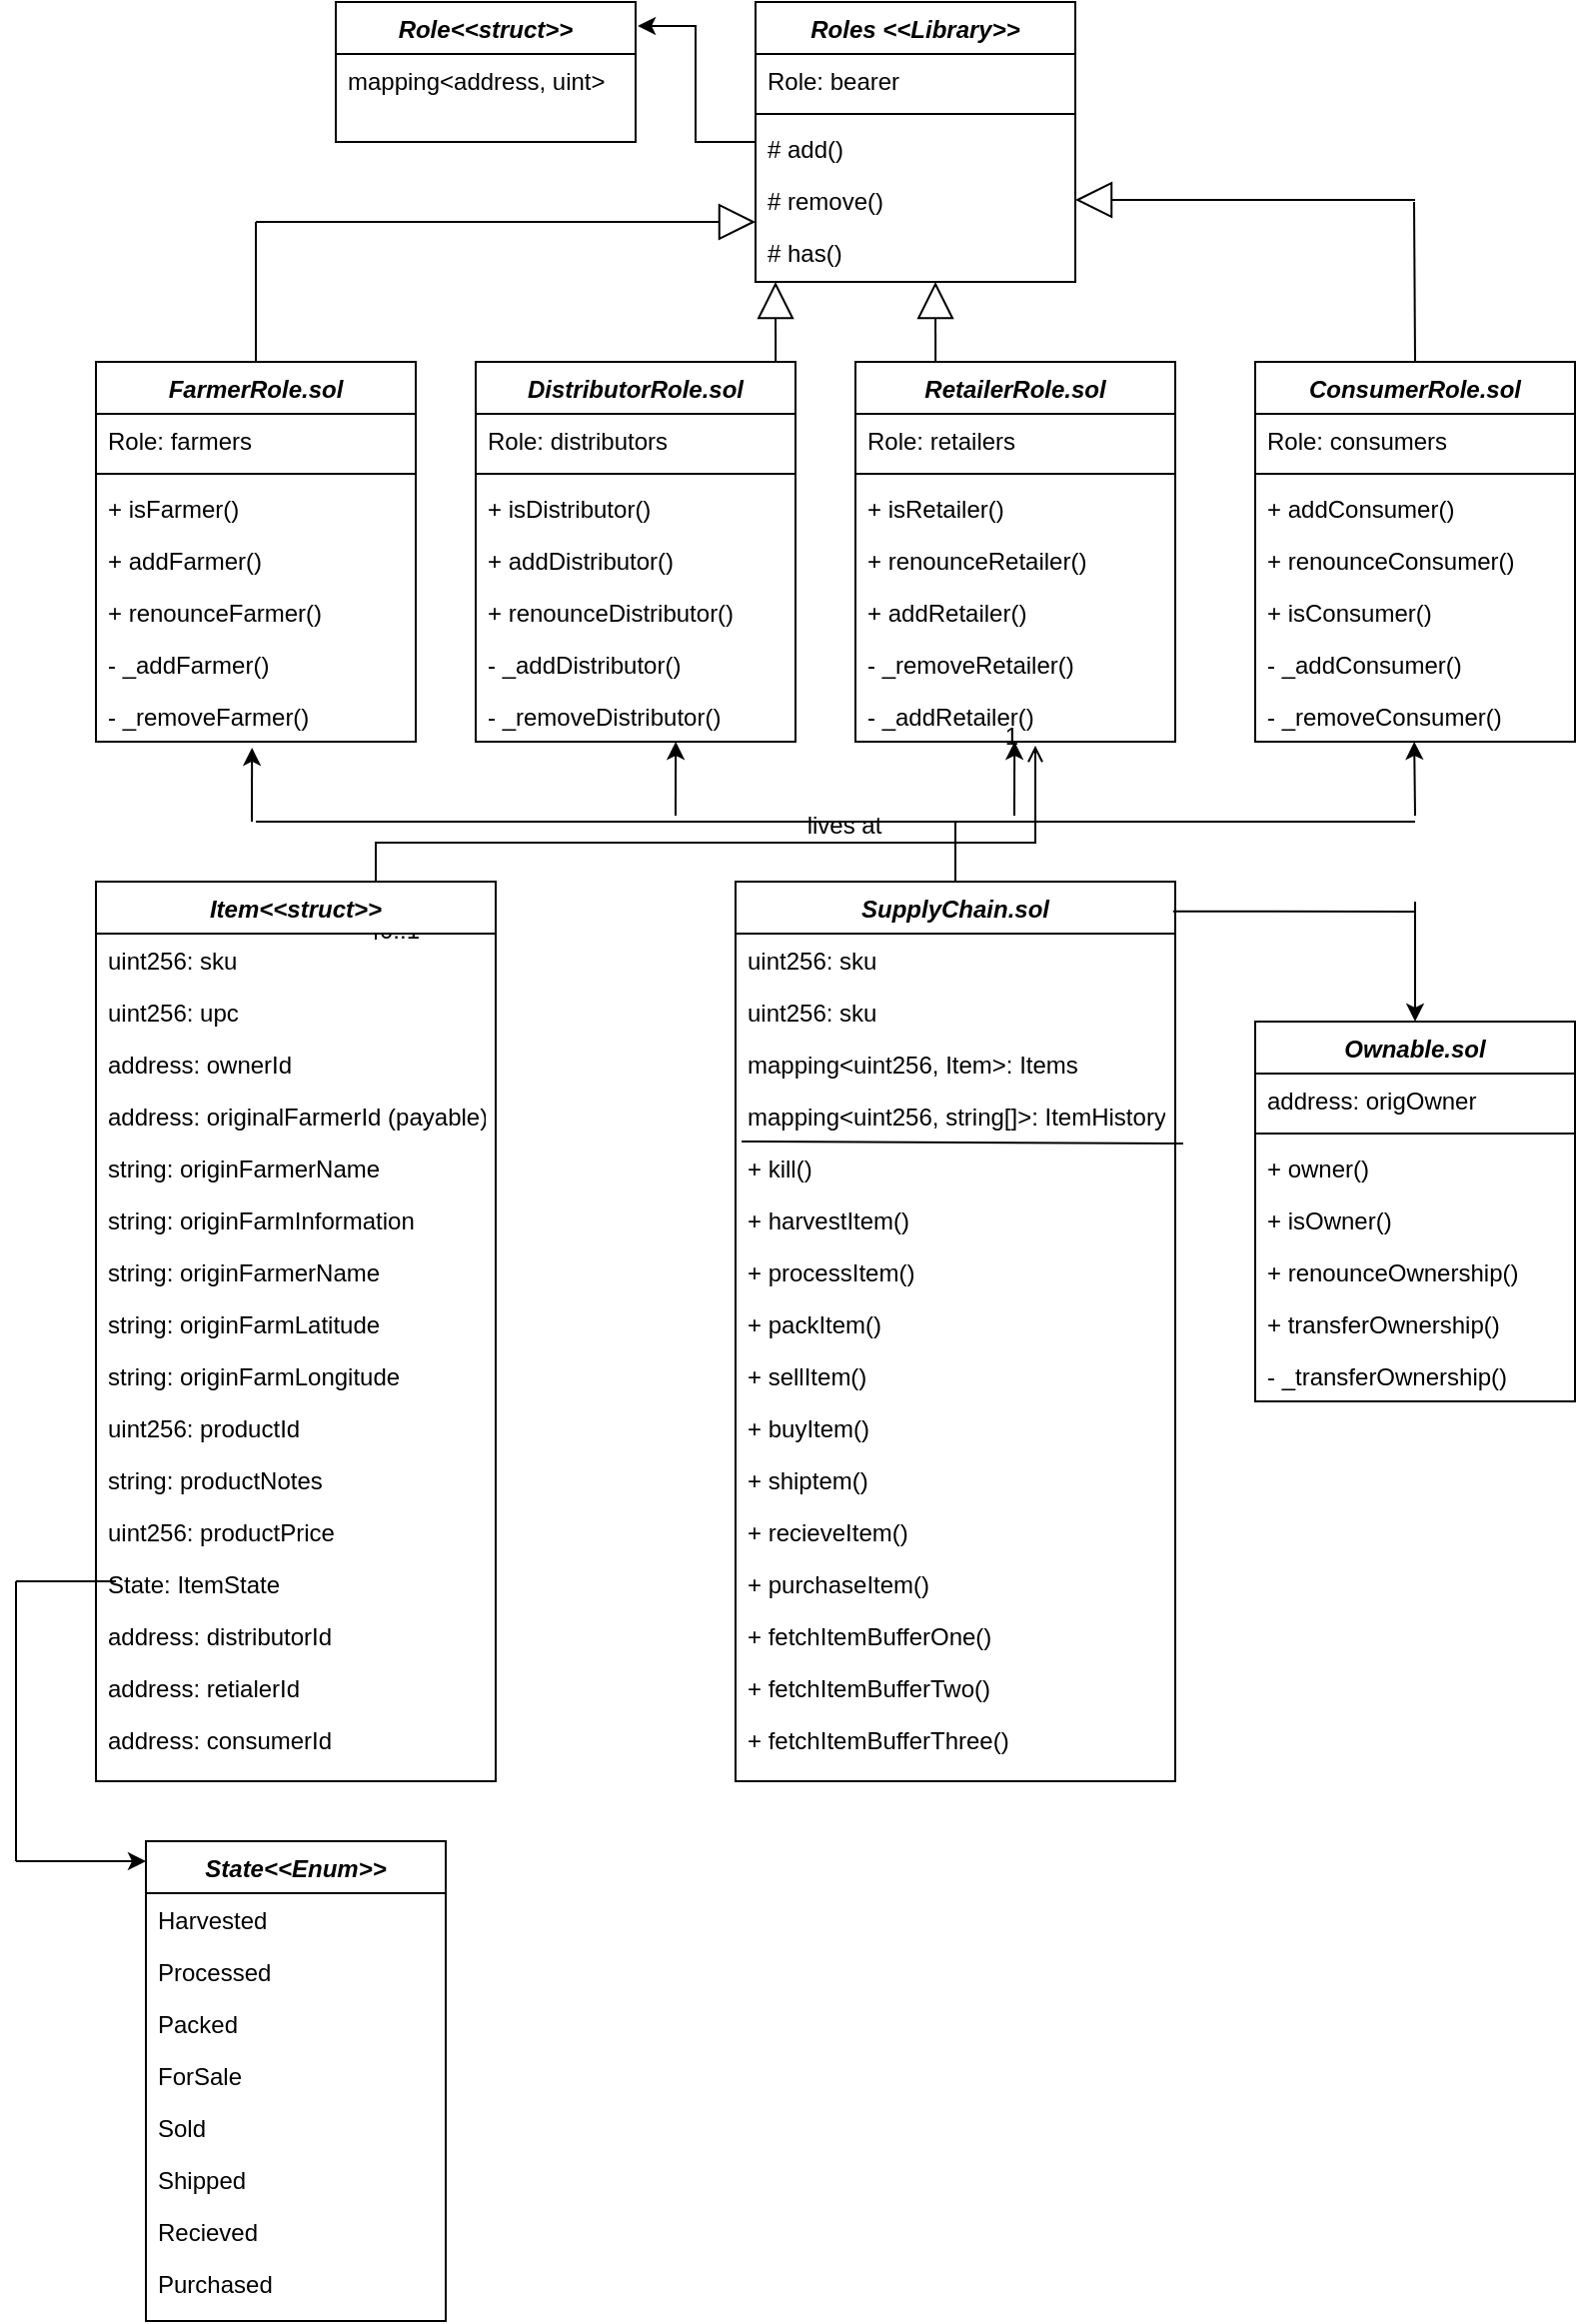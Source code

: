 <mxfile version="14.6.13" type="device"><diagram id="C5RBs43oDa-KdzZeNtuy" name="Page-1"><mxGraphModel dx="786" dy="405" grid="1" gridSize="10" guides="1" tooltips="1" connect="1" arrows="1" fold="1" page="1" pageScale="1" pageWidth="827" pageHeight="1169" math="0" shadow="0"><root><mxCell id="WIyWlLk6GJQsqaUBKTNV-0"/><mxCell id="WIyWlLk6GJQsqaUBKTNV-1" parent="WIyWlLk6GJQsqaUBKTNV-0"/><mxCell id="zkfFHV4jXpPFQw0GAbJ--26" value="" style="endArrow=open;shadow=0;strokeWidth=1;rounded=0;endFill=1;edgeStyle=elbowEdgeStyle;elbow=vertical;" parent="WIyWlLk6GJQsqaUBKTNV-1" target="zkfFHV4jXpPFQw0GAbJ--17" edge="1"><mxGeometry x="0.5" y="41" relative="1" as="geometry"><mxPoint x="200" y="489" as="sourcePoint"/><mxPoint x="530" y="392" as="targetPoint"/><mxPoint x="-40" y="32" as="offset"/></mxGeometry></mxCell><mxCell id="zkfFHV4jXpPFQw0GAbJ--27" value="0..1" style="resizable=0;align=left;verticalAlign=bottom;labelBackgroundColor=none;fontSize=12;" parent="zkfFHV4jXpPFQw0GAbJ--26" connectable="0" vertex="1"><mxGeometry x="-1" relative="1" as="geometry"><mxPoint y="4" as="offset"/></mxGeometry></mxCell><mxCell id="zkfFHV4jXpPFQw0GAbJ--28" value="1" style="resizable=0;align=right;verticalAlign=bottom;labelBackgroundColor=none;fontSize=12;" parent="zkfFHV4jXpPFQw0GAbJ--26" connectable="0" vertex="1"><mxGeometry x="1" relative="1" as="geometry"><mxPoint x="-7" y="4" as="offset"/></mxGeometry></mxCell><mxCell id="zkfFHV4jXpPFQw0GAbJ--29" value="lives at" style="text;html=1;resizable=0;points=[];;align=center;verticalAlign=middle;labelBackgroundColor=none;rounded=0;shadow=0;strokeWidth=1;fontSize=12;" parent="zkfFHV4jXpPFQw0GAbJ--26" vertex="1" connectable="0"><mxGeometry x="0.5" y="49" relative="1" as="geometry"><mxPoint x="-38" y="40" as="offset"/></mxGeometry></mxCell><mxCell id="i9RqR3rIdKXMMzHluqlm-14" style="edgeStyle=orthogonalEdgeStyle;rounded=0;orthogonalLoop=1;jettySize=auto;html=1;entryX=1.007;entryY=0.171;entryDx=0;entryDy=0;entryPerimeter=0;" edge="1" parent="WIyWlLk6GJQsqaUBKTNV-1" source="i9RqR3rIdKXMMzHluqlm-0" target="i9RqR3rIdKXMMzHluqlm-8"><mxGeometry relative="1" as="geometry"/></mxCell><mxCell id="i9RqR3rIdKXMMzHluqlm-0" value="Roles &lt;&lt;Library&gt;&gt;" style="swimlane;fontStyle=3;align=center;verticalAlign=top;childLayout=stackLayout;horizontal=1;startSize=26;horizontalStack=0;resizeParent=1;resizeLast=0;collapsible=1;marginBottom=0;rounded=0;shadow=0;strokeWidth=1;" vertex="1" parent="WIyWlLk6GJQsqaUBKTNV-1"><mxGeometry x="390" y="20" width="160" height="140" as="geometry"><mxRectangle x="230" y="140" width="160" height="26" as="alternateBounds"/></mxGeometry></mxCell><mxCell id="i9RqR3rIdKXMMzHluqlm-3" value="Role: bearer" style="text;align=left;verticalAlign=top;spacingLeft=4;spacingRight=4;overflow=hidden;rotatable=0;points=[[0,0.5],[1,0.5]];portConstraint=eastwest;rounded=0;shadow=0;html=0;" vertex="1" parent="i9RqR3rIdKXMMzHluqlm-0"><mxGeometry y="26" width="160" height="26" as="geometry"/></mxCell><mxCell id="i9RqR3rIdKXMMzHluqlm-4" value="" style="line;html=1;strokeWidth=1;align=left;verticalAlign=middle;spacingTop=-1;spacingLeft=3;spacingRight=3;rotatable=0;labelPosition=right;points=[];portConstraint=eastwest;" vertex="1" parent="i9RqR3rIdKXMMzHluqlm-0"><mxGeometry y="52" width="160" height="8" as="geometry"/></mxCell><mxCell id="i9RqR3rIdKXMMzHluqlm-5" value="# add()&#10;" style="text;align=left;verticalAlign=top;spacingLeft=4;spacingRight=4;overflow=hidden;rotatable=0;points=[[0,0.5],[1,0.5]];portConstraint=eastwest;" vertex="1" parent="i9RqR3rIdKXMMzHluqlm-0"><mxGeometry y="60" width="160" height="26" as="geometry"/></mxCell><mxCell id="i9RqR3rIdKXMMzHluqlm-6" value="# remove()&#10;" style="text;align=left;verticalAlign=top;spacingLeft=4;spacingRight=4;overflow=hidden;rotatable=0;points=[[0,0.5],[1,0.5]];portConstraint=eastwest;" vertex="1" parent="i9RqR3rIdKXMMzHluqlm-0"><mxGeometry y="86" width="160" height="26" as="geometry"/></mxCell><mxCell id="i9RqR3rIdKXMMzHluqlm-7" value="# has()&#10;" style="text;align=left;verticalAlign=top;spacingLeft=4;spacingRight=4;overflow=hidden;rotatable=0;points=[[0,0.5],[1,0.5]];portConstraint=eastwest;" vertex="1" parent="i9RqR3rIdKXMMzHluqlm-0"><mxGeometry y="112" width="160" height="26" as="geometry"/></mxCell><mxCell id="i9RqR3rIdKXMMzHluqlm-8" value="Role&lt;&lt;struct&gt;&gt;" style="swimlane;fontStyle=3;align=center;verticalAlign=top;childLayout=stackLayout;horizontal=1;startSize=26;horizontalStack=0;resizeParent=1;resizeLast=0;collapsible=1;marginBottom=0;rounded=0;shadow=0;strokeWidth=1;" vertex="1" parent="WIyWlLk6GJQsqaUBKTNV-1"><mxGeometry x="180" y="20" width="150" height="70" as="geometry"><mxRectangle x="230" y="140" width="160" height="26" as="alternateBounds"/></mxGeometry></mxCell><mxCell id="i9RqR3rIdKXMMzHluqlm-9" value="mapping&lt;address, uint&gt;" style="text;align=left;verticalAlign=top;spacingLeft=4;spacingRight=4;overflow=hidden;rotatable=0;points=[[0,0.5],[1,0.5]];portConstraint=eastwest;" vertex="1" parent="i9RqR3rIdKXMMzHluqlm-8"><mxGeometry y="26" width="150" height="26" as="geometry"/></mxCell><mxCell id="i9RqR3rIdKXMMzHluqlm-15" value="FarmerRole.sol" style="swimlane;fontStyle=3;align=center;verticalAlign=top;childLayout=stackLayout;horizontal=1;startSize=26;horizontalStack=0;resizeParent=1;resizeLast=0;collapsible=1;marginBottom=0;rounded=0;shadow=0;strokeWidth=1;" vertex="1" parent="WIyWlLk6GJQsqaUBKTNV-1"><mxGeometry x="60" y="200" width="160" height="190" as="geometry"><mxRectangle x="230" y="140" width="160" height="26" as="alternateBounds"/></mxGeometry></mxCell><mxCell id="i9RqR3rIdKXMMzHluqlm-16" value="Role: farmers" style="text;align=left;verticalAlign=top;spacingLeft=4;spacingRight=4;overflow=hidden;rotatable=0;points=[[0,0.5],[1,0.5]];portConstraint=eastwest;rounded=0;shadow=0;html=0;" vertex="1" parent="i9RqR3rIdKXMMzHluqlm-15"><mxGeometry y="26" width="160" height="26" as="geometry"/></mxCell><mxCell id="i9RqR3rIdKXMMzHluqlm-17" value="" style="line;html=1;strokeWidth=1;align=left;verticalAlign=middle;spacingTop=-1;spacingLeft=3;spacingRight=3;rotatable=0;labelPosition=right;points=[];portConstraint=eastwest;" vertex="1" parent="i9RqR3rIdKXMMzHluqlm-15"><mxGeometry y="52" width="160" height="8" as="geometry"/></mxCell><mxCell id="i9RqR3rIdKXMMzHluqlm-18" value="+ isFarmer()&#10;" style="text;align=left;verticalAlign=top;spacingLeft=4;spacingRight=4;overflow=hidden;rotatable=0;points=[[0,0.5],[1,0.5]];portConstraint=eastwest;" vertex="1" parent="i9RqR3rIdKXMMzHluqlm-15"><mxGeometry y="60" width="160" height="26" as="geometry"/></mxCell><mxCell id="i9RqR3rIdKXMMzHluqlm-19" value="+ addFarmer()&#10;" style="text;align=left;verticalAlign=top;spacingLeft=4;spacingRight=4;overflow=hidden;rotatable=0;points=[[0,0.5],[1,0.5]];portConstraint=eastwest;" vertex="1" parent="i9RqR3rIdKXMMzHluqlm-15"><mxGeometry y="86" width="160" height="26" as="geometry"/></mxCell><mxCell id="i9RqR3rIdKXMMzHluqlm-20" value="+ renounceFarmer()&#10;" style="text;align=left;verticalAlign=top;spacingLeft=4;spacingRight=4;overflow=hidden;rotatable=0;points=[[0,0.5],[1,0.5]];portConstraint=eastwest;" vertex="1" parent="i9RqR3rIdKXMMzHluqlm-15"><mxGeometry y="112" width="160" height="26" as="geometry"/></mxCell><mxCell id="i9RqR3rIdKXMMzHluqlm-53" value="- _addFarmer()&#10;" style="text;align=left;verticalAlign=top;spacingLeft=4;spacingRight=4;overflow=hidden;rotatable=0;points=[[0,0.5],[1,0.5]];portConstraint=eastwest;" vertex="1" parent="i9RqR3rIdKXMMzHluqlm-15"><mxGeometry y="138" width="160" height="26" as="geometry"/></mxCell><mxCell id="i9RqR3rIdKXMMzHluqlm-54" value="- _removeFarmer()&#10;" style="text;align=left;verticalAlign=top;spacingLeft=4;spacingRight=4;overflow=hidden;rotatable=0;points=[[0,0.5],[1,0.5]];portConstraint=eastwest;" vertex="1" parent="i9RqR3rIdKXMMzHluqlm-15"><mxGeometry y="164" width="160" height="26" as="geometry"/></mxCell><mxCell id="i9RqR3rIdKXMMzHluqlm-21" value="DistributorRole.sol" style="swimlane;fontStyle=3;align=center;verticalAlign=top;childLayout=stackLayout;horizontal=1;startSize=26;horizontalStack=0;resizeParent=1;resizeLast=0;collapsible=1;marginBottom=0;rounded=0;shadow=0;strokeWidth=1;" vertex="1" parent="WIyWlLk6GJQsqaUBKTNV-1"><mxGeometry x="250" y="200" width="160" height="190" as="geometry"><mxRectangle x="230" y="140" width="160" height="26" as="alternateBounds"/></mxGeometry></mxCell><mxCell id="i9RqR3rIdKXMMzHluqlm-22" value="Role: distributors" style="text;align=left;verticalAlign=top;spacingLeft=4;spacingRight=4;overflow=hidden;rotatable=0;points=[[0,0.5],[1,0.5]];portConstraint=eastwest;rounded=0;shadow=0;html=0;" vertex="1" parent="i9RqR3rIdKXMMzHluqlm-21"><mxGeometry y="26" width="160" height="26" as="geometry"/></mxCell><mxCell id="i9RqR3rIdKXMMzHluqlm-23" value="" style="line;html=1;strokeWidth=1;align=left;verticalAlign=middle;spacingTop=-1;spacingLeft=3;spacingRight=3;rotatable=0;labelPosition=right;points=[];portConstraint=eastwest;" vertex="1" parent="i9RqR3rIdKXMMzHluqlm-21"><mxGeometry y="52" width="160" height="8" as="geometry"/></mxCell><mxCell id="i9RqR3rIdKXMMzHluqlm-24" value="+ isDistributor()&#10;" style="text;align=left;verticalAlign=top;spacingLeft=4;spacingRight=4;overflow=hidden;rotatable=0;points=[[0,0.5],[1,0.5]];portConstraint=eastwest;" vertex="1" parent="i9RqR3rIdKXMMzHluqlm-21"><mxGeometry y="60" width="160" height="26" as="geometry"/></mxCell><mxCell id="i9RqR3rIdKXMMzHluqlm-25" value="+ addDistributor()&#10;" style="text;align=left;verticalAlign=top;spacingLeft=4;spacingRight=4;overflow=hidden;rotatable=0;points=[[0,0.5],[1,0.5]];portConstraint=eastwest;" vertex="1" parent="i9RqR3rIdKXMMzHluqlm-21"><mxGeometry y="86" width="160" height="26" as="geometry"/></mxCell><mxCell id="i9RqR3rIdKXMMzHluqlm-26" value="+ renounceDistributor()&#10;" style="text;align=left;verticalAlign=top;spacingLeft=4;spacingRight=4;overflow=hidden;rotatable=0;points=[[0,0.5],[1,0.5]];portConstraint=eastwest;" vertex="1" parent="i9RqR3rIdKXMMzHluqlm-21"><mxGeometry y="112" width="160" height="26" as="geometry"/></mxCell><mxCell id="i9RqR3rIdKXMMzHluqlm-55" value="- _addDistributor()&#10;" style="text;align=left;verticalAlign=top;spacingLeft=4;spacingRight=4;overflow=hidden;rotatable=0;points=[[0,0.5],[1,0.5]];portConstraint=eastwest;" vertex="1" parent="i9RqR3rIdKXMMzHluqlm-21"><mxGeometry y="138" width="160" height="26" as="geometry"/></mxCell><mxCell id="i9RqR3rIdKXMMzHluqlm-56" value="- _removeDistributor()&#10;" style="text;align=left;verticalAlign=top;spacingLeft=4;spacingRight=4;overflow=hidden;rotatable=0;points=[[0,0.5],[1,0.5]];portConstraint=eastwest;" vertex="1" parent="i9RqR3rIdKXMMzHluqlm-21"><mxGeometry y="164" width="160" height="26" as="geometry"/></mxCell><mxCell id="i9RqR3rIdKXMMzHluqlm-28" value="RetailerRole.sol" style="swimlane;fontStyle=3;align=center;verticalAlign=top;childLayout=stackLayout;horizontal=1;startSize=26;horizontalStack=0;resizeParent=1;resizeLast=0;collapsible=1;marginBottom=0;rounded=0;shadow=0;strokeWidth=1;" vertex="1" parent="WIyWlLk6GJQsqaUBKTNV-1"><mxGeometry x="440" y="200" width="160" height="190" as="geometry"><mxRectangle x="230" y="140" width="160" height="26" as="alternateBounds"/></mxGeometry></mxCell><mxCell id="i9RqR3rIdKXMMzHluqlm-29" value="Role: retailers" style="text;align=left;verticalAlign=top;spacingLeft=4;spacingRight=4;overflow=hidden;rotatable=0;points=[[0,0.5],[1,0.5]];portConstraint=eastwest;rounded=0;shadow=0;html=0;" vertex="1" parent="i9RqR3rIdKXMMzHluqlm-28"><mxGeometry y="26" width="160" height="26" as="geometry"/></mxCell><mxCell id="i9RqR3rIdKXMMzHluqlm-30" value="" style="line;html=1;strokeWidth=1;align=left;verticalAlign=middle;spacingTop=-1;spacingLeft=3;spacingRight=3;rotatable=0;labelPosition=right;points=[];portConstraint=eastwest;" vertex="1" parent="i9RqR3rIdKXMMzHluqlm-28"><mxGeometry y="52" width="160" height="8" as="geometry"/></mxCell><mxCell id="i9RqR3rIdKXMMzHluqlm-62" value="+ isRetailer()&#10;" style="text;align=left;verticalAlign=top;spacingLeft=4;spacingRight=4;overflow=hidden;rotatable=0;points=[[0,0.5],[1,0.5]];portConstraint=eastwest;" vertex="1" parent="i9RqR3rIdKXMMzHluqlm-28"><mxGeometry y="60" width="160" height="26" as="geometry"/></mxCell><mxCell id="i9RqR3rIdKXMMzHluqlm-64" value="+ renounceRetailer()&#10;" style="text;align=left;verticalAlign=top;spacingLeft=4;spacingRight=4;overflow=hidden;rotatable=0;points=[[0,0.5],[1,0.5]];portConstraint=eastwest;" vertex="1" parent="i9RqR3rIdKXMMzHluqlm-28"><mxGeometry y="86" width="160" height="26" as="geometry"/></mxCell><mxCell id="i9RqR3rIdKXMMzHluqlm-63" value="+ addRetailer()&#10;" style="text;align=left;verticalAlign=top;spacingLeft=4;spacingRight=4;overflow=hidden;rotatable=0;points=[[0,0.5],[1,0.5]];portConstraint=eastwest;" vertex="1" parent="i9RqR3rIdKXMMzHluqlm-28"><mxGeometry y="112" width="160" height="26" as="geometry"/></mxCell><mxCell id="i9RqR3rIdKXMMzHluqlm-66" value="- _removeRetailer()&#10;" style="text;align=left;verticalAlign=top;spacingLeft=4;spacingRight=4;overflow=hidden;rotatable=0;points=[[0,0.5],[1,0.5]];portConstraint=eastwest;" vertex="1" parent="i9RqR3rIdKXMMzHluqlm-28"><mxGeometry y="138" width="160" height="26" as="geometry"/></mxCell><mxCell id="i9RqR3rIdKXMMzHluqlm-65" value="- _addRetailer()&#10;" style="text;align=left;verticalAlign=top;spacingLeft=4;spacingRight=4;overflow=hidden;rotatable=0;points=[[0,0.5],[1,0.5]];portConstraint=eastwest;" vertex="1" parent="i9RqR3rIdKXMMzHluqlm-28"><mxGeometry y="164" width="160" height="26" as="geometry"/></mxCell><mxCell id="i9RqR3rIdKXMMzHluqlm-34" value="ConsumerRole.sol" style="swimlane;fontStyle=3;align=center;verticalAlign=top;childLayout=stackLayout;horizontal=1;startSize=26;horizontalStack=0;resizeParent=1;resizeLast=0;collapsible=1;marginBottom=0;rounded=0;shadow=0;strokeWidth=1;" vertex="1" parent="WIyWlLk6GJQsqaUBKTNV-1"><mxGeometry x="640" y="200" width="160" height="190" as="geometry"><mxRectangle x="230" y="140" width="160" height="26" as="alternateBounds"/></mxGeometry></mxCell><mxCell id="i9RqR3rIdKXMMzHluqlm-35" value="Role: consumers" style="text;align=left;verticalAlign=top;spacingLeft=4;spacingRight=4;overflow=hidden;rotatable=0;points=[[0,0.5],[1,0.5]];portConstraint=eastwest;rounded=0;shadow=0;html=0;" vertex="1" parent="i9RqR3rIdKXMMzHluqlm-34"><mxGeometry y="26" width="160" height="26" as="geometry"/></mxCell><mxCell id="i9RqR3rIdKXMMzHluqlm-36" value="" style="line;html=1;strokeWidth=1;align=left;verticalAlign=middle;spacingTop=-1;spacingLeft=3;spacingRight=3;rotatable=0;labelPosition=right;points=[];portConstraint=eastwest;" vertex="1" parent="i9RqR3rIdKXMMzHluqlm-34"><mxGeometry y="52" width="160" height="8" as="geometry"/></mxCell><mxCell id="i9RqR3rIdKXMMzHluqlm-72" value="+ addConsumer()&#10;" style="text;align=left;verticalAlign=top;spacingLeft=4;spacingRight=4;overflow=hidden;rotatable=0;points=[[0,0.5],[1,0.5]];portConstraint=eastwest;" vertex="1" parent="i9RqR3rIdKXMMzHluqlm-34"><mxGeometry y="60" width="160" height="26" as="geometry"/></mxCell><mxCell id="i9RqR3rIdKXMMzHluqlm-71" value="+ renounceConsumer()&#10;" style="text;align=left;verticalAlign=top;spacingLeft=4;spacingRight=4;overflow=hidden;rotatable=0;points=[[0,0.5],[1,0.5]];portConstraint=eastwest;" vertex="1" parent="i9RqR3rIdKXMMzHluqlm-34"><mxGeometry y="86" width="160" height="26" as="geometry"/></mxCell><mxCell id="i9RqR3rIdKXMMzHluqlm-70" value="+ isConsumer()&#10;" style="text;align=left;verticalAlign=top;spacingLeft=4;spacingRight=4;overflow=hidden;rotatable=0;points=[[0,0.5],[1,0.5]];portConstraint=eastwest;" vertex="1" parent="i9RqR3rIdKXMMzHluqlm-34"><mxGeometry y="112" width="160" height="26" as="geometry"/></mxCell><mxCell id="i9RqR3rIdKXMMzHluqlm-74" value="- _addConsumer()&#10;" style="text;align=left;verticalAlign=top;spacingLeft=4;spacingRight=4;overflow=hidden;rotatable=0;points=[[0,0.5],[1,0.5]];portConstraint=eastwest;" vertex="1" parent="i9RqR3rIdKXMMzHluqlm-34"><mxGeometry y="138" width="160" height="26" as="geometry"/></mxCell><mxCell id="i9RqR3rIdKXMMzHluqlm-73" value="- _removeConsumer()&#10;" style="text;align=left;verticalAlign=top;spacingLeft=4;spacingRight=4;overflow=hidden;rotatable=0;points=[[0,0.5],[1,0.5]];portConstraint=eastwest;" vertex="1" parent="i9RqR3rIdKXMMzHluqlm-34"><mxGeometry y="164" width="160" height="26" as="geometry"/></mxCell><mxCell id="i9RqR3rIdKXMMzHluqlm-42" value="" style="endArrow=block;endSize=16;endFill=0;html=1;" edge="1" parent="WIyWlLk6GJQsqaUBKTNV-1"><mxGeometry width="160" relative="1" as="geometry"><mxPoint x="140" y="130" as="sourcePoint"/><mxPoint x="390" y="130" as="targetPoint"/></mxGeometry></mxCell><mxCell id="i9RqR3rIdKXMMzHluqlm-47" value="" style="endArrow=none;html=1;exitX=0.5;exitY=0;exitDx=0;exitDy=0;" edge="1" parent="WIyWlLk6GJQsqaUBKTNV-1" source="i9RqR3rIdKXMMzHluqlm-15"><mxGeometry width="50" height="50" relative="1" as="geometry"><mxPoint x="140" y="190" as="sourcePoint"/><mxPoint x="140" y="130" as="targetPoint"/></mxGeometry></mxCell><mxCell id="i9RqR3rIdKXMMzHluqlm-49" value="" style="endArrow=block;endSize=16;endFill=0;html=1;exitX=0.938;exitY=0;exitDx=0;exitDy=0;exitPerimeter=0;" edge="1" parent="WIyWlLk6GJQsqaUBKTNV-1" source="i9RqR3rIdKXMMzHluqlm-21"><mxGeometry width="160" relative="1" as="geometry"><mxPoint x="205" y="170" as="sourcePoint"/><mxPoint x="400" y="160" as="targetPoint"/></mxGeometry></mxCell><mxCell id="i9RqR3rIdKXMMzHluqlm-50" value="" style="endArrow=block;endSize=16;endFill=0;html=1;exitX=0.938;exitY=0;exitDx=0;exitDy=0;exitPerimeter=0;" edge="1" parent="WIyWlLk6GJQsqaUBKTNV-1"><mxGeometry width="160" relative="1" as="geometry"><mxPoint x="480.08" y="200" as="sourcePoint"/><mxPoint x="480" y="160" as="targetPoint"/></mxGeometry></mxCell><mxCell id="i9RqR3rIdKXMMzHluqlm-51" value="" style="endArrow=block;endSize=16;endFill=0;html=1;entryX=1;entryY=0.5;entryDx=0;entryDy=0;" edge="1" parent="WIyWlLk6GJQsqaUBKTNV-1" target="i9RqR3rIdKXMMzHluqlm-6"><mxGeometry width="160" relative="1" as="geometry"><mxPoint x="720" y="119" as="sourcePoint"/><mxPoint x="600" y="100" as="targetPoint"/></mxGeometry></mxCell><mxCell id="i9RqR3rIdKXMMzHluqlm-52" value="" style="endArrow=none;html=1;exitX=0.5;exitY=0;exitDx=0;exitDy=0;" edge="1" parent="WIyWlLk6GJQsqaUBKTNV-1" source="i9RqR3rIdKXMMzHluqlm-34"><mxGeometry width="50" height="50" relative="1" as="geometry"><mxPoint x="719.5" y="190" as="sourcePoint"/><mxPoint x="719.5" y="120" as="targetPoint"/></mxGeometry></mxCell><mxCell id="i9RqR3rIdKXMMzHluqlm-75" value="SupplyChain.sol" style="swimlane;fontStyle=3;align=center;verticalAlign=top;childLayout=stackLayout;horizontal=1;startSize=26;horizontalStack=0;resizeParent=1;resizeLast=0;collapsible=1;marginBottom=0;rounded=0;shadow=0;strokeWidth=1;" vertex="1" parent="WIyWlLk6GJQsqaUBKTNV-1"><mxGeometry x="380" y="460" width="220" height="450" as="geometry"><mxRectangle x="230" y="140" width="160" height="26" as="alternateBounds"/></mxGeometry></mxCell><mxCell id="i9RqR3rIdKXMMzHluqlm-76" value="uint256: sku" style="text;align=left;verticalAlign=top;spacingLeft=4;spacingRight=4;overflow=hidden;rotatable=0;points=[[0,0.5],[1,0.5]];portConstraint=eastwest;rounded=0;shadow=0;html=0;" vertex="1" parent="i9RqR3rIdKXMMzHluqlm-75"><mxGeometry y="26" width="220" height="26" as="geometry"/></mxCell><mxCell id="i9RqR3rIdKXMMzHluqlm-130" value="uint256: sku" style="text;align=left;verticalAlign=top;spacingLeft=4;spacingRight=4;overflow=hidden;rotatable=0;points=[[0,0.5],[1,0.5]];portConstraint=eastwest;rounded=0;shadow=0;html=0;" vertex="1" parent="i9RqR3rIdKXMMzHluqlm-75"><mxGeometry y="52" width="220" height="26" as="geometry"/></mxCell><mxCell id="i9RqR3rIdKXMMzHluqlm-131" value="mapping&lt;uint256, Item&gt;: Items" style="text;align=left;verticalAlign=top;spacingLeft=4;spacingRight=4;overflow=hidden;rotatable=0;points=[[0,0.5],[1,0.5]];portConstraint=eastwest;" vertex="1" parent="i9RqR3rIdKXMMzHluqlm-75"><mxGeometry y="78" width="220" height="26" as="geometry"/></mxCell><mxCell id="i9RqR3rIdKXMMzHluqlm-132" value="mapping&lt;uint256, string[]&gt;: ItemHistory" style="text;align=left;verticalAlign=top;spacingLeft=4;spacingRight=4;overflow=hidden;rotatable=0;points=[[0,0.5],[1,0.5]];portConstraint=eastwest;" vertex="1" parent="i9RqR3rIdKXMMzHluqlm-75"><mxGeometry y="104" width="220" height="26" as="geometry"/></mxCell><mxCell id="i9RqR3rIdKXMMzHluqlm-139" value="+ kill()&#10;" style="text;align=left;verticalAlign=top;spacingLeft=4;spacingRight=4;overflow=hidden;rotatable=0;points=[[0,0.5],[1,0.5]];portConstraint=eastwest;" vertex="1" parent="i9RqR3rIdKXMMzHluqlm-75"><mxGeometry y="130" width="220" height="26" as="geometry"/></mxCell><mxCell id="i9RqR3rIdKXMMzHluqlm-135" value="" style="endArrow=none;html=1;entryX=1.018;entryY=0.038;entryDx=0;entryDy=0;exitX=0.014;exitY=0;exitDx=0;exitDy=0;exitPerimeter=0;entryPerimeter=0;" edge="1" parent="i9RqR3rIdKXMMzHluqlm-75" source="i9RqR3rIdKXMMzHluqlm-139" target="i9RqR3rIdKXMMzHluqlm-139"><mxGeometry width="50" height="50" relative="1" as="geometry"><mxPoint y="140" as="sourcePoint"/><mxPoint x="220" y="142.5" as="targetPoint"/><Array as="points"/></mxGeometry></mxCell><mxCell id="i9RqR3rIdKXMMzHluqlm-140" value="+ harvestItem()&#10;" style="text;align=left;verticalAlign=top;spacingLeft=4;spacingRight=4;overflow=hidden;rotatable=0;points=[[0,0.5],[1,0.5]];portConstraint=eastwest;" vertex="1" parent="i9RqR3rIdKXMMzHluqlm-75"><mxGeometry y="156" width="220" height="26" as="geometry"/></mxCell><mxCell id="i9RqR3rIdKXMMzHluqlm-141" value="+ processItem()&#10;" style="text;align=left;verticalAlign=top;spacingLeft=4;spacingRight=4;overflow=hidden;rotatable=0;points=[[0,0.5],[1,0.5]];portConstraint=eastwest;" vertex="1" parent="i9RqR3rIdKXMMzHluqlm-75"><mxGeometry y="182" width="220" height="26" as="geometry"/></mxCell><mxCell id="i9RqR3rIdKXMMzHluqlm-142" value="+ packItem()&#10;" style="text;align=left;verticalAlign=top;spacingLeft=4;spacingRight=4;overflow=hidden;rotatable=0;points=[[0,0.5],[1,0.5]];portConstraint=eastwest;" vertex="1" parent="i9RqR3rIdKXMMzHluqlm-75"><mxGeometry y="208" width="220" height="26" as="geometry"/></mxCell><mxCell id="i9RqR3rIdKXMMzHluqlm-143" value="+ sellItem()&#10;" style="text;align=left;verticalAlign=top;spacingLeft=4;spacingRight=4;overflow=hidden;rotatable=0;points=[[0,0.5],[1,0.5]];portConstraint=eastwest;" vertex="1" parent="i9RqR3rIdKXMMzHluqlm-75"><mxGeometry y="234" width="220" height="26" as="geometry"/></mxCell><mxCell id="i9RqR3rIdKXMMzHluqlm-144" value="+ buyItem()&#10;" style="text;align=left;verticalAlign=top;spacingLeft=4;spacingRight=4;overflow=hidden;rotatable=0;points=[[0,0.5],[1,0.5]];portConstraint=eastwest;" vertex="1" parent="i9RqR3rIdKXMMzHluqlm-75"><mxGeometry y="260" width="220" height="26" as="geometry"/></mxCell><mxCell id="i9RqR3rIdKXMMzHluqlm-145" value="+ shiptem()&#10;" style="text;align=left;verticalAlign=top;spacingLeft=4;spacingRight=4;overflow=hidden;rotatable=0;points=[[0,0.5],[1,0.5]];portConstraint=eastwest;" vertex="1" parent="i9RqR3rIdKXMMzHluqlm-75"><mxGeometry y="286" width="220" height="26" as="geometry"/></mxCell><mxCell id="i9RqR3rIdKXMMzHluqlm-146" value="+ recieveItem()&#10;" style="text;align=left;verticalAlign=top;spacingLeft=4;spacingRight=4;overflow=hidden;rotatable=0;points=[[0,0.5],[1,0.5]];portConstraint=eastwest;" vertex="1" parent="i9RqR3rIdKXMMzHluqlm-75"><mxGeometry y="312" width="220" height="26" as="geometry"/></mxCell><mxCell id="i9RqR3rIdKXMMzHluqlm-147" value="+ purchaseItem()&#10;" style="text;align=left;verticalAlign=top;spacingLeft=4;spacingRight=4;overflow=hidden;rotatable=0;points=[[0,0.5],[1,0.5]];portConstraint=eastwest;" vertex="1" parent="i9RqR3rIdKXMMzHluqlm-75"><mxGeometry y="338" width="220" height="26" as="geometry"/></mxCell><mxCell id="i9RqR3rIdKXMMzHluqlm-148" value="+ fetchItemBufferOne()&#10;" style="text;align=left;verticalAlign=top;spacingLeft=4;spacingRight=4;overflow=hidden;rotatable=0;points=[[0,0.5],[1,0.5]];portConstraint=eastwest;" vertex="1" parent="i9RqR3rIdKXMMzHluqlm-75"><mxGeometry y="364" width="220" height="26" as="geometry"/></mxCell><mxCell id="i9RqR3rIdKXMMzHluqlm-149" value="+ fetchItemBufferTwo()&#10;" style="text;align=left;verticalAlign=top;spacingLeft=4;spacingRight=4;overflow=hidden;rotatable=0;points=[[0,0.5],[1,0.5]];portConstraint=eastwest;" vertex="1" parent="i9RqR3rIdKXMMzHluqlm-75"><mxGeometry y="390" width="220" height="26" as="geometry"/></mxCell><mxCell id="i9RqR3rIdKXMMzHluqlm-150" value="+ fetchItemBufferThree()&#10;" style="text;align=left;verticalAlign=top;spacingLeft=4;spacingRight=4;overflow=hidden;rotatable=0;points=[[0,0.5],[1,0.5]];portConstraint=eastwest;" vertex="1" parent="i9RqR3rIdKXMMzHluqlm-75"><mxGeometry y="416" width="220" height="26" as="geometry"/></mxCell><mxCell id="i9RqR3rIdKXMMzHluqlm-83" value="Item&lt;&lt;struct&gt;&gt;" style="swimlane;fontStyle=3;align=center;verticalAlign=top;childLayout=stackLayout;horizontal=1;startSize=26;horizontalStack=0;resizeParent=1;resizeLast=0;collapsible=1;marginBottom=0;rounded=0;shadow=0;strokeWidth=1;" vertex="1" parent="WIyWlLk6GJQsqaUBKTNV-1"><mxGeometry x="60" y="460" width="200" height="450" as="geometry"><mxRectangle x="230" y="140" width="160" height="26" as="alternateBounds"/></mxGeometry></mxCell><mxCell id="i9RqR3rIdKXMMzHluqlm-84" value="uint256: sku" style="text;align=left;verticalAlign=top;spacingLeft=4;spacingRight=4;overflow=hidden;rotatable=0;points=[[0,0.5],[1,0.5]];portConstraint=eastwest;" vertex="1" parent="i9RqR3rIdKXMMzHluqlm-83"><mxGeometry y="26" width="200" height="26" as="geometry"/></mxCell><mxCell id="i9RqR3rIdKXMMzHluqlm-85" value="uint256: upc" style="text;align=left;verticalAlign=top;spacingLeft=4;spacingRight=4;overflow=hidden;rotatable=0;points=[[0,0.5],[1,0.5]];portConstraint=eastwest;" vertex="1" parent="i9RqR3rIdKXMMzHluqlm-83"><mxGeometry y="52" width="200" height="26" as="geometry"/></mxCell><mxCell id="i9RqR3rIdKXMMzHluqlm-86" value="address: ownerId" style="text;align=left;verticalAlign=top;spacingLeft=4;spacingRight=4;overflow=hidden;rotatable=0;points=[[0,0.5],[1,0.5]];portConstraint=eastwest;" vertex="1" parent="i9RqR3rIdKXMMzHluqlm-83"><mxGeometry y="78" width="200" height="26" as="geometry"/></mxCell><mxCell id="i9RqR3rIdKXMMzHluqlm-87" value="address: originalFarmerId (payable)" style="text;align=left;verticalAlign=top;spacingLeft=4;spacingRight=4;overflow=hidden;rotatable=0;points=[[0,0.5],[1,0.5]];portConstraint=eastwest;" vertex="1" parent="i9RqR3rIdKXMMzHluqlm-83"><mxGeometry y="104" width="200" height="26" as="geometry"/></mxCell><mxCell id="i9RqR3rIdKXMMzHluqlm-88" value="string: originFarmerName" style="text;align=left;verticalAlign=top;spacingLeft=4;spacingRight=4;overflow=hidden;rotatable=0;points=[[0,0.5],[1,0.5]];portConstraint=eastwest;" vertex="1" parent="i9RqR3rIdKXMMzHluqlm-83"><mxGeometry y="130" width="200" height="26" as="geometry"/></mxCell><mxCell id="i9RqR3rIdKXMMzHluqlm-89" value="string: originFarmInformation" style="text;align=left;verticalAlign=top;spacingLeft=4;spacingRight=4;overflow=hidden;rotatable=0;points=[[0,0.5],[1,0.5]];portConstraint=eastwest;" vertex="1" parent="i9RqR3rIdKXMMzHluqlm-83"><mxGeometry y="156" width="200" height="26" as="geometry"/></mxCell><mxCell id="i9RqR3rIdKXMMzHluqlm-90" value="string: originFarmerName" style="text;align=left;verticalAlign=top;spacingLeft=4;spacingRight=4;overflow=hidden;rotatable=0;points=[[0,0.5],[1,0.5]];portConstraint=eastwest;" vertex="1" parent="i9RqR3rIdKXMMzHluqlm-83"><mxGeometry y="182" width="200" height="26" as="geometry"/></mxCell><mxCell id="i9RqR3rIdKXMMzHluqlm-91" value="string: originFarmLatitude" style="text;align=left;verticalAlign=top;spacingLeft=4;spacingRight=4;overflow=hidden;rotatable=0;points=[[0,0.5],[1,0.5]];portConstraint=eastwest;" vertex="1" parent="i9RqR3rIdKXMMzHluqlm-83"><mxGeometry y="208" width="200" height="26" as="geometry"/></mxCell><mxCell id="i9RqR3rIdKXMMzHluqlm-92" value="string: originFarmLongitude" style="text;align=left;verticalAlign=top;spacingLeft=4;spacingRight=4;overflow=hidden;rotatable=0;points=[[0,0.5],[1,0.5]];portConstraint=eastwest;" vertex="1" parent="i9RqR3rIdKXMMzHluqlm-83"><mxGeometry y="234" width="200" height="26" as="geometry"/></mxCell><mxCell id="i9RqR3rIdKXMMzHluqlm-93" value="uint256: productId" style="text;align=left;verticalAlign=top;spacingLeft=4;spacingRight=4;overflow=hidden;rotatable=0;points=[[0,0.5],[1,0.5]];portConstraint=eastwest;" vertex="1" parent="i9RqR3rIdKXMMzHluqlm-83"><mxGeometry y="260" width="200" height="26" as="geometry"/></mxCell><mxCell id="i9RqR3rIdKXMMzHluqlm-94" value="string: productNotes" style="text;align=left;verticalAlign=top;spacingLeft=4;spacingRight=4;overflow=hidden;rotatable=0;points=[[0,0.5],[1,0.5]];portConstraint=eastwest;" vertex="1" parent="i9RqR3rIdKXMMzHluqlm-83"><mxGeometry y="286" width="200" height="26" as="geometry"/></mxCell><mxCell id="i9RqR3rIdKXMMzHluqlm-95" value="uint256: productPrice" style="text;align=left;verticalAlign=top;spacingLeft=4;spacingRight=4;overflow=hidden;rotatable=0;points=[[0,0.5],[1,0.5]];portConstraint=eastwest;" vertex="1" parent="i9RqR3rIdKXMMzHluqlm-83"><mxGeometry y="312" width="200" height="26" as="geometry"/></mxCell><mxCell id="i9RqR3rIdKXMMzHluqlm-96" value="State: ItemState" style="text;align=left;verticalAlign=top;spacingLeft=4;spacingRight=4;overflow=hidden;rotatable=0;points=[[0,0.5],[1,0.5]];portConstraint=eastwest;" vertex="1" parent="i9RqR3rIdKXMMzHluqlm-83"><mxGeometry y="338" width="200" height="26" as="geometry"/></mxCell><mxCell id="i9RqR3rIdKXMMzHluqlm-97" value="address: distributorId" style="text;align=left;verticalAlign=top;spacingLeft=4;spacingRight=4;overflow=hidden;rotatable=0;points=[[0,0.5],[1,0.5]];portConstraint=eastwest;" vertex="1" parent="i9RqR3rIdKXMMzHluqlm-83"><mxGeometry y="364" width="200" height="26" as="geometry"/></mxCell><mxCell id="i9RqR3rIdKXMMzHluqlm-98" value="address: retialerId" style="text;align=left;verticalAlign=top;spacingLeft=4;spacingRight=4;overflow=hidden;rotatable=0;points=[[0,0.5],[1,0.5]];portConstraint=eastwest;" vertex="1" parent="i9RqR3rIdKXMMzHluqlm-83"><mxGeometry y="390" width="200" height="26" as="geometry"/></mxCell><mxCell id="i9RqR3rIdKXMMzHluqlm-99" value="address: consumerId" style="text;align=left;verticalAlign=top;spacingLeft=4;spacingRight=4;overflow=hidden;rotatable=0;points=[[0,0.5],[1,0.5]];portConstraint=eastwest;" vertex="1" parent="i9RqR3rIdKXMMzHluqlm-83"><mxGeometry y="416" width="200" height="26" as="geometry"/></mxCell><mxCell id="i9RqR3rIdKXMMzHluqlm-100" value="State&lt;&lt;Enum&gt;&gt;" style="swimlane;fontStyle=3;align=center;verticalAlign=top;childLayout=stackLayout;horizontal=1;startSize=26;horizontalStack=0;resizeParent=1;resizeLast=0;collapsible=1;marginBottom=0;rounded=0;shadow=0;strokeWidth=1;" vertex="1" parent="WIyWlLk6GJQsqaUBKTNV-1"><mxGeometry x="85" y="940" width="150" height="240" as="geometry"><mxRectangle x="230" y="140" width="160" height="26" as="alternateBounds"/></mxGeometry></mxCell><mxCell id="i9RqR3rIdKXMMzHluqlm-101" value="Harvested" style="text;align=left;verticalAlign=top;spacingLeft=4;spacingRight=4;overflow=hidden;rotatable=0;points=[[0,0.5],[1,0.5]];portConstraint=eastwest;" vertex="1" parent="i9RqR3rIdKXMMzHluqlm-100"><mxGeometry y="26" width="150" height="26" as="geometry"/></mxCell><mxCell id="i9RqR3rIdKXMMzHluqlm-102" value="Processed" style="text;align=left;verticalAlign=top;spacingLeft=4;spacingRight=4;overflow=hidden;rotatable=0;points=[[0,0.5],[1,0.5]];portConstraint=eastwest;" vertex="1" parent="i9RqR3rIdKXMMzHluqlm-100"><mxGeometry y="52" width="150" height="26" as="geometry"/></mxCell><mxCell id="i9RqR3rIdKXMMzHluqlm-103" value="Packed" style="text;align=left;verticalAlign=top;spacingLeft=4;spacingRight=4;overflow=hidden;rotatable=0;points=[[0,0.5],[1,0.5]];portConstraint=eastwest;" vertex="1" parent="i9RqR3rIdKXMMzHluqlm-100"><mxGeometry y="78" width="150" height="26" as="geometry"/></mxCell><mxCell id="i9RqR3rIdKXMMzHluqlm-104" value="ForSale" style="text;align=left;verticalAlign=top;spacingLeft=4;spacingRight=4;overflow=hidden;rotatable=0;points=[[0,0.5],[1,0.5]];portConstraint=eastwest;" vertex="1" parent="i9RqR3rIdKXMMzHluqlm-100"><mxGeometry y="104" width="150" height="26" as="geometry"/></mxCell><mxCell id="i9RqR3rIdKXMMzHluqlm-105" value="Sold" style="text;align=left;verticalAlign=top;spacingLeft=4;spacingRight=4;overflow=hidden;rotatable=0;points=[[0,0.5],[1,0.5]];portConstraint=eastwest;" vertex="1" parent="i9RqR3rIdKXMMzHluqlm-100"><mxGeometry y="130" width="150" height="26" as="geometry"/></mxCell><mxCell id="i9RqR3rIdKXMMzHluqlm-106" value="Shipped" style="text;align=left;verticalAlign=top;spacingLeft=4;spacingRight=4;overflow=hidden;rotatable=0;points=[[0,0.5],[1,0.5]];portConstraint=eastwest;" vertex="1" parent="i9RqR3rIdKXMMzHluqlm-100"><mxGeometry y="156" width="150" height="26" as="geometry"/></mxCell><mxCell id="i9RqR3rIdKXMMzHluqlm-107" value="Recieved" style="text;align=left;verticalAlign=top;spacingLeft=4;spacingRight=4;overflow=hidden;rotatable=0;points=[[0,0.5],[1,0.5]];portConstraint=eastwest;" vertex="1" parent="i9RqR3rIdKXMMzHluqlm-100"><mxGeometry y="182" width="150" height="26" as="geometry"/></mxCell><mxCell id="i9RqR3rIdKXMMzHluqlm-108" value="Purchased" style="text;align=left;verticalAlign=top;spacingLeft=4;spacingRight=4;overflow=hidden;rotatable=0;points=[[0,0.5],[1,0.5]];portConstraint=eastwest;" vertex="1" parent="i9RqR3rIdKXMMzHluqlm-100"><mxGeometry y="208" width="150" height="26" as="geometry"/></mxCell><mxCell id="i9RqR3rIdKXMMzHluqlm-115" value="" style="endArrow=none;html=1;" edge="1" parent="WIyWlLk6GJQsqaUBKTNV-1"><mxGeometry width="50" height="50" relative="1" as="geometry"><mxPoint x="20" y="950" as="sourcePoint"/><mxPoint x="20" y="810" as="targetPoint"/></mxGeometry></mxCell><mxCell id="i9RqR3rIdKXMMzHluqlm-113" value="" style="endArrow=classic;html=1;" edge="1" parent="WIyWlLk6GJQsqaUBKTNV-1"><mxGeometry width="50" height="50" relative="1" as="geometry"><mxPoint x="20" y="950" as="sourcePoint"/><mxPoint x="85" y="950" as="targetPoint"/></mxGeometry></mxCell><mxCell id="i9RqR3rIdKXMMzHluqlm-116" value="" style="endArrow=none;html=1;" edge="1" parent="WIyWlLk6GJQsqaUBKTNV-1"><mxGeometry width="50" height="50" relative="1" as="geometry"><mxPoint x="20" y="810" as="sourcePoint"/><mxPoint x="70" y="810" as="targetPoint"/></mxGeometry></mxCell><mxCell id="i9RqR3rIdKXMMzHluqlm-121" value="" style="endArrow=none;html=1;" edge="1" parent="WIyWlLk6GJQsqaUBKTNV-1"><mxGeometry width="50" height="50" relative="1" as="geometry"><mxPoint x="140" y="430" as="sourcePoint"/><mxPoint x="720" y="430" as="targetPoint"/></mxGeometry></mxCell><mxCell id="i9RqR3rIdKXMMzHluqlm-122" value="" style="endArrow=none;html=1;entryX=0.5;entryY=0;entryDx=0;entryDy=0;" edge="1" parent="WIyWlLk6GJQsqaUBKTNV-1" target="i9RqR3rIdKXMMzHluqlm-75"><mxGeometry width="50" height="50" relative="1" as="geometry"><mxPoint x="490" y="430" as="sourcePoint"/><mxPoint x="460" y="510" as="targetPoint"/></mxGeometry></mxCell><mxCell id="i9RqR3rIdKXMMzHluqlm-125" value="" style="endArrow=classic;html=1;entryX=0.488;entryY=1.115;entryDx=0;entryDy=0;entryPerimeter=0;" edge="1" parent="WIyWlLk6GJQsqaUBKTNV-1" target="i9RqR3rIdKXMMzHluqlm-54"><mxGeometry width="50" height="50" relative="1" as="geometry"><mxPoint x="138" y="430" as="sourcePoint"/><mxPoint x="220" y="400" as="targetPoint"/></mxGeometry></mxCell><mxCell id="i9RqR3rIdKXMMzHluqlm-126" value="" style="endArrow=classic;html=1;entryX=0.488;entryY=1.115;entryDx=0;entryDy=0;entryPerimeter=0;" edge="1" parent="WIyWlLk6GJQsqaUBKTNV-1"><mxGeometry width="50" height="50" relative="1" as="geometry"><mxPoint x="350" y="427.01" as="sourcePoint"/><mxPoint x="350.08" y="390" as="targetPoint"/></mxGeometry></mxCell><mxCell id="i9RqR3rIdKXMMzHluqlm-127" value="" style="endArrow=classic;html=1;entryX=0.488;entryY=1.115;entryDx=0;entryDy=0;entryPerimeter=0;" edge="1" parent="WIyWlLk6GJQsqaUBKTNV-1"><mxGeometry width="50" height="50" relative="1" as="geometry"><mxPoint x="519.5" y="427.01" as="sourcePoint"/><mxPoint x="519.58" y="390" as="targetPoint"/></mxGeometry></mxCell><mxCell id="i9RqR3rIdKXMMzHluqlm-128" value="" style="endArrow=classic;html=1;entryX=0.488;entryY=1.115;entryDx=0;entryDy=0;entryPerimeter=0;" edge="1" parent="WIyWlLk6GJQsqaUBKTNV-1"><mxGeometry width="50" height="50" relative="1" as="geometry"><mxPoint x="720" y="427" as="sourcePoint"/><mxPoint x="719.58" y="390" as="targetPoint"/></mxGeometry></mxCell><mxCell id="i9RqR3rIdKXMMzHluqlm-151" value="Ownable.sol" style="swimlane;fontStyle=3;align=center;verticalAlign=top;childLayout=stackLayout;horizontal=1;startSize=26;horizontalStack=0;resizeParent=1;resizeLast=0;collapsible=1;marginBottom=0;rounded=0;shadow=0;strokeWidth=1;" vertex="1" parent="WIyWlLk6GJQsqaUBKTNV-1"><mxGeometry x="640" y="530" width="160" height="190" as="geometry"><mxRectangle x="230" y="140" width="160" height="26" as="alternateBounds"/></mxGeometry></mxCell><mxCell id="i9RqR3rIdKXMMzHluqlm-152" value="address: origOwner" style="text;align=left;verticalAlign=top;spacingLeft=4;spacingRight=4;overflow=hidden;rotatable=0;points=[[0,0.5],[1,0.5]];portConstraint=eastwest;rounded=0;shadow=0;html=0;" vertex="1" parent="i9RqR3rIdKXMMzHluqlm-151"><mxGeometry y="26" width="160" height="26" as="geometry"/></mxCell><mxCell id="i9RqR3rIdKXMMzHluqlm-153" value="" style="line;html=1;strokeWidth=1;align=left;verticalAlign=middle;spacingTop=-1;spacingLeft=3;spacingRight=3;rotatable=0;labelPosition=right;points=[];portConstraint=eastwest;" vertex="1" parent="i9RqR3rIdKXMMzHluqlm-151"><mxGeometry y="52" width="160" height="8" as="geometry"/></mxCell><mxCell id="i9RqR3rIdKXMMzHluqlm-154" value="+ owner()&#10;" style="text;align=left;verticalAlign=top;spacingLeft=4;spacingRight=4;overflow=hidden;rotatable=0;points=[[0,0.5],[1,0.5]];portConstraint=eastwest;" vertex="1" parent="i9RqR3rIdKXMMzHluqlm-151"><mxGeometry y="60" width="160" height="26" as="geometry"/></mxCell><mxCell id="i9RqR3rIdKXMMzHluqlm-155" value="+ isOwner()&#10;" style="text;align=left;verticalAlign=top;spacingLeft=4;spacingRight=4;overflow=hidden;rotatable=0;points=[[0,0.5],[1,0.5]];portConstraint=eastwest;" vertex="1" parent="i9RqR3rIdKXMMzHluqlm-151"><mxGeometry y="86" width="160" height="26" as="geometry"/></mxCell><mxCell id="i9RqR3rIdKXMMzHluqlm-156" value="+ renounceOwnership()&#10;" style="text;align=left;verticalAlign=top;spacingLeft=4;spacingRight=4;overflow=hidden;rotatable=0;points=[[0,0.5],[1,0.5]];portConstraint=eastwest;" vertex="1" parent="i9RqR3rIdKXMMzHluqlm-151"><mxGeometry y="112" width="160" height="26" as="geometry"/></mxCell><mxCell id="i9RqR3rIdKXMMzHluqlm-157" value="+ transferOwnership()&#10;" style="text;align=left;verticalAlign=top;spacingLeft=4;spacingRight=4;overflow=hidden;rotatable=0;points=[[0,0.5],[1,0.5]];portConstraint=eastwest;" vertex="1" parent="i9RqR3rIdKXMMzHluqlm-151"><mxGeometry y="138" width="160" height="26" as="geometry"/></mxCell><mxCell id="i9RqR3rIdKXMMzHluqlm-158" value="- _transferOwnership()&#10;" style="text;align=left;verticalAlign=top;spacingLeft=4;spacingRight=4;overflow=hidden;rotatable=0;points=[[0,0.5],[1,0.5]];portConstraint=eastwest;" vertex="1" parent="i9RqR3rIdKXMMzHluqlm-151"><mxGeometry y="164" width="160" height="26" as="geometry"/></mxCell><mxCell id="i9RqR3rIdKXMMzHluqlm-159" value="" style="endArrow=classic;html=1;entryX=0.5;entryY=0;entryDx=0;entryDy=0;" edge="1" parent="WIyWlLk6GJQsqaUBKTNV-1" target="i9RqR3rIdKXMMzHluqlm-151"><mxGeometry width="50" height="50" relative="1" as="geometry"><mxPoint x="720" y="470" as="sourcePoint"/><mxPoint x="770" y="500" as="targetPoint"/></mxGeometry></mxCell><mxCell id="i9RqR3rIdKXMMzHluqlm-160" value="" style="endArrow=none;html=1;exitX=0.995;exitY=0.033;exitDx=0;exitDy=0;exitPerimeter=0;" edge="1" parent="WIyWlLk6GJQsqaUBKTNV-1" source="i9RqR3rIdKXMMzHluqlm-75"><mxGeometry width="50" height="50" relative="1" as="geometry"><mxPoint x="720" y="550" as="sourcePoint"/><mxPoint x="720" y="475" as="targetPoint"/></mxGeometry></mxCell></root></mxGraphModel></diagram></mxfile>